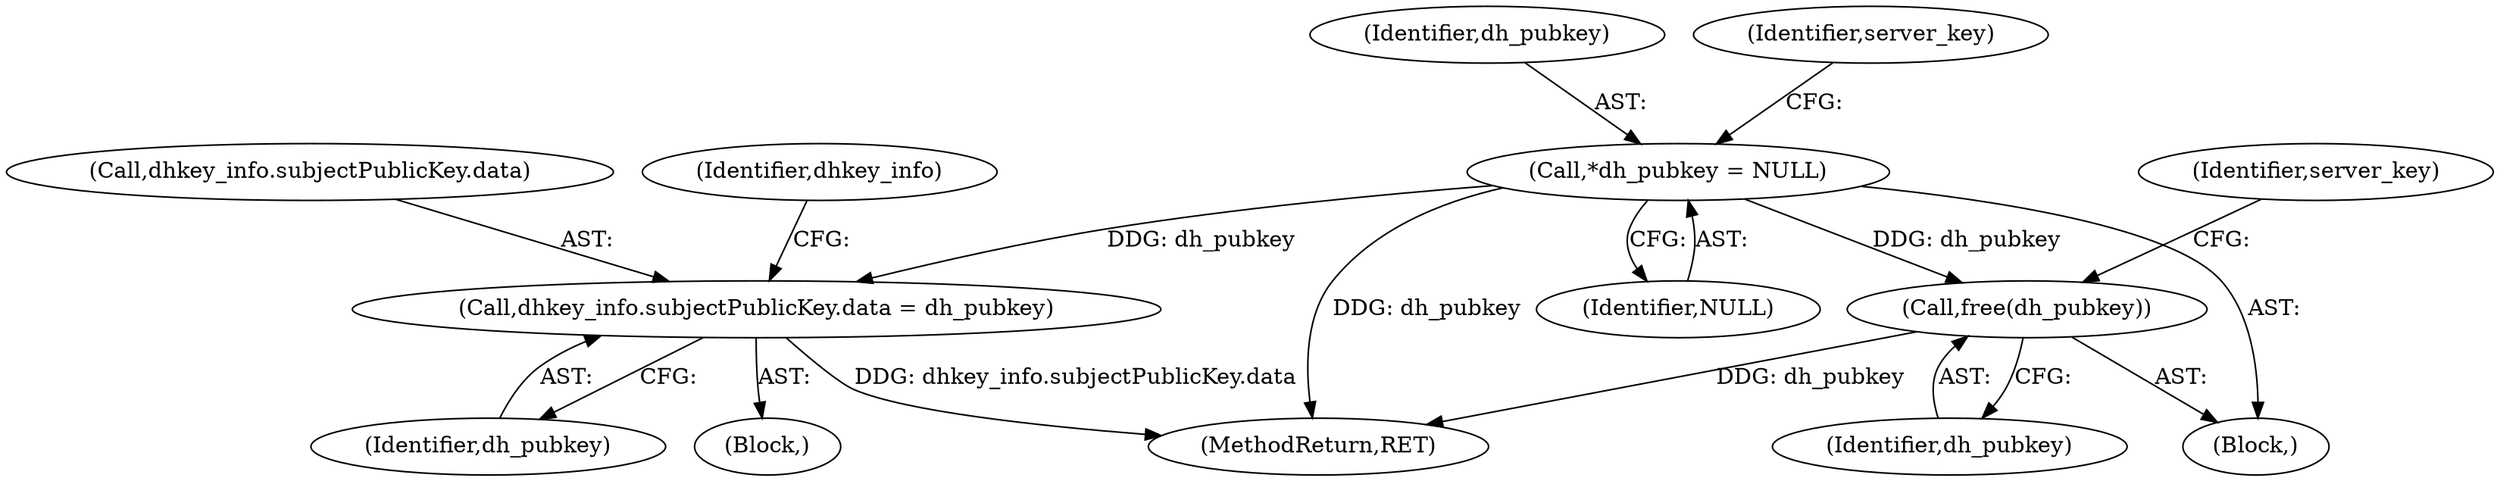 digraph "0_krb5_db64ca25d661a47b996b4e2645998b5d7f0eb52c@pointer" {
"1000147" [label="(Call,*dh_pubkey = NULL)"];
"1000544" [label="(Call,dhkey_info.subjectPublicKey.data = dh_pubkey)"];
"1001362" [label="(Call,free(dh_pubkey))"];
"1000122" [label="(Block,)"];
"1000545" [label="(Call,dhkey_info.subjectPublicKey.data)"];
"1000553" [label="(Identifier,dhkey_info)"];
"1000536" [label="(Block,)"];
"1000148" [label="(Identifier,dh_pubkey)"];
"1001365" [label="(Identifier,server_key)"];
"1001362" [label="(Call,free(dh_pubkey))"];
"1000550" [label="(Identifier,dh_pubkey)"];
"1001363" [label="(Identifier,dh_pubkey)"];
"1000147" [label="(Call,*dh_pubkey = NULL)"];
"1000152" [label="(Identifier,server_key)"];
"1000544" [label="(Call,dhkey_info.subjectPublicKey.data = dh_pubkey)"];
"1000149" [label="(Identifier,NULL)"];
"1001409" [label="(MethodReturn,RET)"];
"1000147" -> "1000122"  [label="AST: "];
"1000147" -> "1000149"  [label="CFG: "];
"1000148" -> "1000147"  [label="AST: "];
"1000149" -> "1000147"  [label="AST: "];
"1000152" -> "1000147"  [label="CFG: "];
"1000147" -> "1001409"  [label="DDG: dh_pubkey"];
"1000147" -> "1000544"  [label="DDG: dh_pubkey"];
"1000147" -> "1001362"  [label="DDG: dh_pubkey"];
"1000544" -> "1000536"  [label="AST: "];
"1000544" -> "1000550"  [label="CFG: "];
"1000545" -> "1000544"  [label="AST: "];
"1000550" -> "1000544"  [label="AST: "];
"1000553" -> "1000544"  [label="CFG: "];
"1000544" -> "1001409"  [label="DDG: dhkey_info.subjectPublicKey.data"];
"1001362" -> "1000122"  [label="AST: "];
"1001362" -> "1001363"  [label="CFG: "];
"1001363" -> "1001362"  [label="AST: "];
"1001365" -> "1001362"  [label="CFG: "];
"1001362" -> "1001409"  [label="DDG: dh_pubkey"];
}
